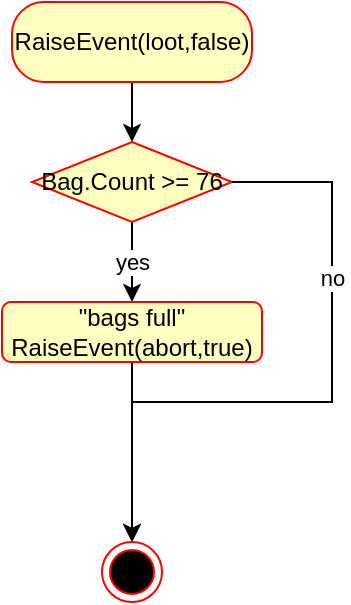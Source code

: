 <mxfile version="20.0.4" type="github">
  <diagram id="M9RLUgZmqZ61lswGK2GR" name="Page-1">
    <mxGraphModel dx="1422" dy="762" grid="1" gridSize="10" guides="1" tooltips="1" connect="1" arrows="1" fold="1" page="1" pageScale="1" pageWidth="827" pageHeight="1169" math="0" shadow="0">
      <root>
        <mxCell id="0" />
        <mxCell id="1" parent="0" />
        <mxCell id="gEI9JCwkbFNJMVoZVxrS-17" value="yes" style="edgeStyle=orthogonalEdgeStyle;rounded=0;orthogonalLoop=1;jettySize=auto;html=1;" edge="1" parent="1" source="gEI9JCwkbFNJMVoZVxrS-1" target="gEI9JCwkbFNJMVoZVxrS-7">
          <mxGeometry relative="1" as="geometry" />
        </mxCell>
        <mxCell id="gEI9JCwkbFNJMVoZVxrS-1" value="Bag.Count &amp;gt;= 76" style="rhombus;whiteSpace=wrap;html=1;fillColor=#ffffc0;strokeColor=#ff0000;" vertex="1" parent="1">
          <mxGeometry x="200" y="400" width="100" height="40" as="geometry" />
        </mxCell>
        <mxCell id="gEI9JCwkbFNJMVoZVxrS-20" value="" style="edgeStyle=orthogonalEdgeStyle;rounded=0;orthogonalLoop=1;jettySize=auto;html=1;" edge="1" parent="1" source="gEI9JCwkbFNJMVoZVxrS-7" target="gEI9JCwkbFNJMVoZVxrS-19">
          <mxGeometry relative="1" as="geometry" />
        </mxCell>
        <mxCell id="gEI9JCwkbFNJMVoZVxrS-7" value="&lt;span style=&quot;text-align: left;&quot;&gt;&quot;bags full&quot;&lt;br&gt;RaiseEvent(abort,true)&lt;br&gt;&lt;/span&gt;" style="whiteSpace=wrap;html=1;fillColor=#ffffc0;strokeColor=#ff0000;rounded=1;" vertex="1" parent="1">
          <mxGeometry x="185" y="480" width="130" height="30" as="geometry" />
        </mxCell>
        <mxCell id="gEI9JCwkbFNJMVoZVxrS-18" value="no" style="edgeStyle=orthogonalEdgeStyle;rounded=0;orthogonalLoop=1;jettySize=auto;html=1;exitX=1;exitY=0.5;exitDx=0;exitDy=0;entryX=0.5;entryY=0;entryDx=0;entryDy=0;" edge="1" parent="1" source="gEI9JCwkbFNJMVoZVxrS-1" target="gEI9JCwkbFNJMVoZVxrS-19">
          <mxGeometry x="-0.407" relative="1" as="geometry">
            <mxPoint x="250" y="440" as="sourcePoint" />
            <mxPoint x="260" y="550" as="targetPoint" />
            <Array as="points">
              <mxPoint x="350" y="420" />
              <mxPoint x="350" y="530" />
              <mxPoint x="250" y="530" />
            </Array>
            <mxPoint as="offset" />
          </mxGeometry>
        </mxCell>
        <mxCell id="gEI9JCwkbFNJMVoZVxrS-19" value="" style="ellipse;html=1;shape=endState;fillColor=#000000;strokeColor=#ff0000;rounded=1;" vertex="1" parent="1">
          <mxGeometry x="235" y="600" width="30" height="30" as="geometry" />
        </mxCell>
        <mxCell id="gEI9JCwkbFNJMVoZVxrS-24" value="" style="edgeStyle=orthogonalEdgeStyle;rounded=0;orthogonalLoop=1;jettySize=auto;html=1;" edge="1" parent="1" source="gEI9JCwkbFNJMVoZVxrS-22" target="gEI9JCwkbFNJMVoZVxrS-1">
          <mxGeometry relative="1" as="geometry" />
        </mxCell>
        <mxCell id="gEI9JCwkbFNJMVoZVxrS-22" value="&lt;span style=&quot;text-align: left;&quot;&gt;RaiseEvent(loot,false)&lt;/span&gt;" style="rounded=1;whiteSpace=wrap;html=1;arcSize=40;fontColor=#000000;fillColor=#ffffc0;strokeColor=#ff0000;" vertex="1" parent="1">
          <mxGeometry x="190" y="330" width="120" height="40" as="geometry" />
        </mxCell>
      </root>
    </mxGraphModel>
  </diagram>
</mxfile>
